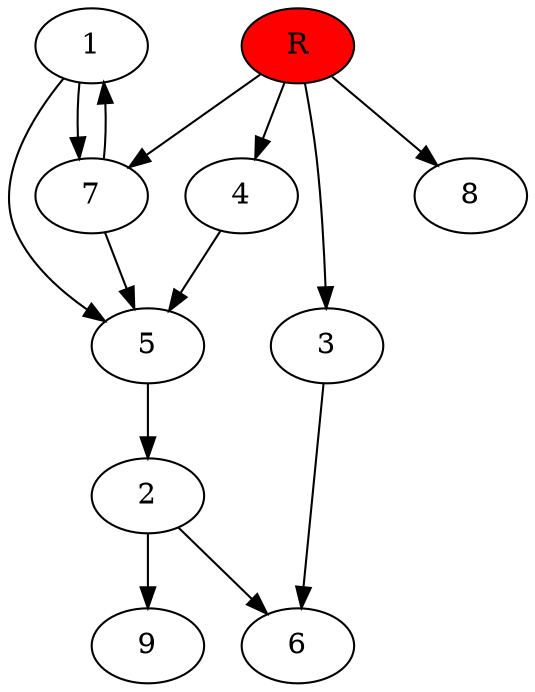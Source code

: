digraph prb35208 {
	1
	2
	3
	4
	5
	6
	7
	8
	R [fillcolor="#ff0000" style=filled]
	1 -> 5
	1 -> 7
	2 -> 6
	2 -> 9
	3 -> 6
	4 -> 5
	5 -> 2
	7 -> 1
	7 -> 5
	R -> 3
	R -> 4
	R -> 7
	R -> 8
}
